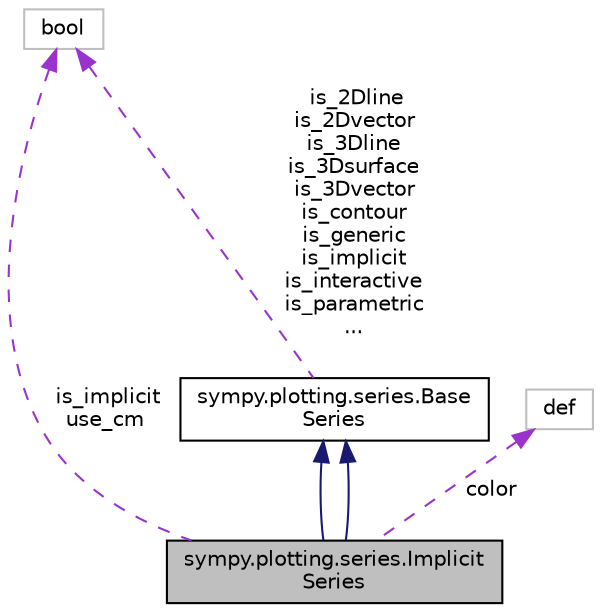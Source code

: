 digraph "sympy.plotting.series.ImplicitSeries"
{
 // LATEX_PDF_SIZE
  edge [fontname="Helvetica",fontsize="10",labelfontname="Helvetica",labelfontsize="10"];
  node [fontname="Helvetica",fontsize="10",shape=record];
  Node1 [label="sympy.plotting.series.Implicit\lSeries",height=0.2,width=0.4,color="black", fillcolor="grey75", style="filled", fontcolor="black",tooltip=" "];
  Node2 -> Node1 [dir="back",color="midnightblue",fontsize="10",style="solid",fontname="Helvetica"];
  Node2 [label="sympy.plotting.series.Base\lSeries",height=0.2,width=0.4,color="black", fillcolor="white", style="filled",URL="$classsympy_1_1plotting_1_1series_1_1BaseSeries.html",tooltip=" "];
  Node3 -> Node2 [dir="back",color="darkorchid3",fontsize="10",style="dashed",label=" is_2Dline\nis_2Dvector\nis_3Dline\nis_3Dsurface\nis_3Dvector\nis_contour\nis_generic\nis_implicit\nis_interactive\nis_parametric\n..." ,fontname="Helvetica"];
  Node3 [label="bool",height=0.2,width=0.4,color="grey75", fillcolor="white", style="filled",tooltip=" "];
  Node2 -> Node1 [dir="back",color="midnightblue",fontsize="10",style="solid",fontname="Helvetica"];
  Node3 -> Node1 [dir="back",color="darkorchid3",fontsize="10",style="dashed",label=" is_implicit\nuse_cm" ,fontname="Helvetica"];
  Node4 -> Node1 [dir="back",color="darkorchid3",fontsize="10",style="dashed",label=" color" ,fontname="Helvetica"];
  Node4 [label="def",height=0.2,width=0.4,color="grey75", fillcolor="white", style="filled",tooltip=" "];
}
